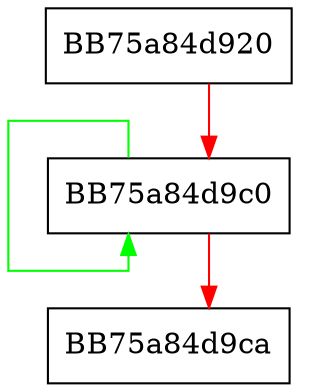 digraph XmlTag {
  node [shape="box"];
  graph [splines=ortho];
  BB75a84d920 -> BB75a84d9c0 [color="red"];
  BB75a84d9c0 -> BB75a84d9c0 [color="green"];
  BB75a84d9c0 -> BB75a84d9ca [color="red"];
}